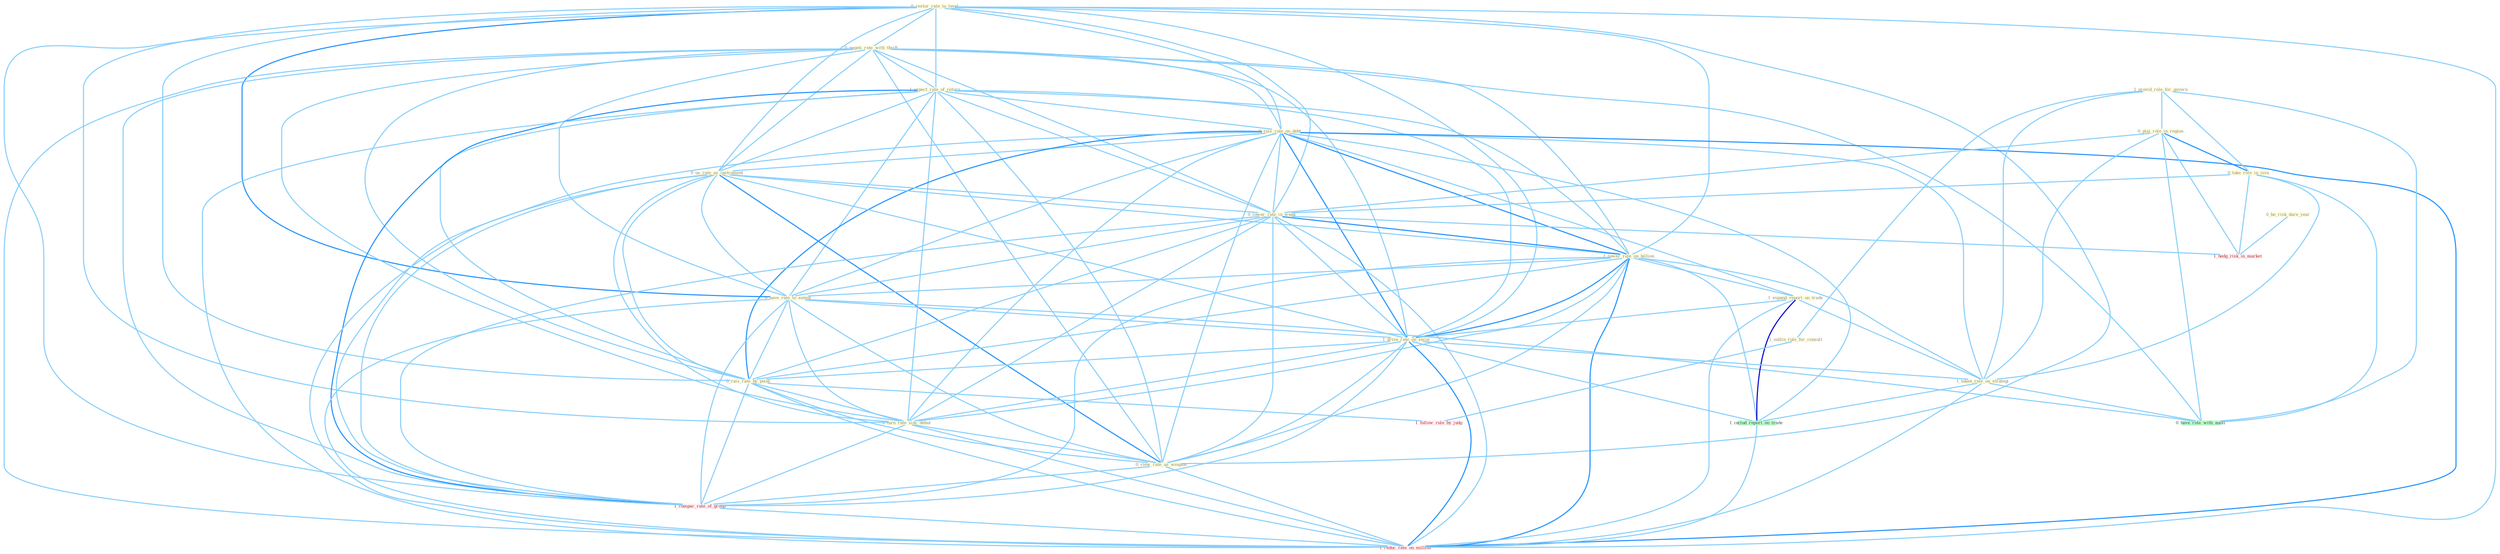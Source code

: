 Graph G{ 
    node
    [shape=polygon,style=filled,width=.5,height=.06,color="#BDFCC9",fixedsize=true,fontsize=4,
    fontcolor="#2f4f4f"];
    {node
    [color="#ffffe0", fontcolor="#8b7d6b"] "0_restor_rate_to_level " "0_negoti_rate_with_thrift " "1_expect_rate_of_return " "0_rais_rate_on_debt " "1_provid_role_for_govern " "0_us_rate_as_instrument " "0_plai_role_in_region " "0_take_role_in_issu " "0_lower_rate_in_week " "1_lower_rate_on_billion " "0_have_rate_to_extent " "0_be_risk_dure_year " "1_expand_report_on_trade " "1_drive_rate_on_secur " "1_taken_role_on_strategi " "0_rais_rate_by_point " "0_turn_rate_sinc_debut " "1_outlin_rule_for_consult " "0_view_rate_as_weapon "}
{node [color="#fff0f5", fontcolor="#b22222"] "1_compar_rate_of_group " "1_follow_rule_by_judg " "1_hedg_risk_in_market " "1_reduc_rate_on_million "}
edge [color="#B0E2FF"];

	"0_restor_rate_to_level " -- "0_negoti_rate_with_thrift " [w="1", color="#87cefa" ];
	"0_restor_rate_to_level " -- "1_expect_rate_of_return " [w="1", color="#87cefa" ];
	"0_restor_rate_to_level " -- "0_rais_rate_on_debt " [w="1", color="#87cefa" ];
	"0_restor_rate_to_level " -- "0_us_rate_as_instrument " [w="1", color="#87cefa" ];
	"0_restor_rate_to_level " -- "0_lower_rate_in_week " [w="1", color="#87cefa" ];
	"0_restor_rate_to_level " -- "1_lower_rate_on_billion " [w="1", color="#87cefa" ];
	"0_restor_rate_to_level " -- "0_have_rate_to_extent " [w="2", color="#1e90ff" , len=0.8];
	"0_restor_rate_to_level " -- "1_drive_rate_on_secur " [w="1", color="#87cefa" ];
	"0_restor_rate_to_level " -- "0_rais_rate_by_point " [w="1", color="#87cefa" ];
	"0_restor_rate_to_level " -- "0_turn_rate_sinc_debut " [w="1", color="#87cefa" ];
	"0_restor_rate_to_level " -- "0_view_rate_as_weapon " [w="1", color="#87cefa" ];
	"0_restor_rate_to_level " -- "1_compar_rate_of_group " [w="1", color="#87cefa" ];
	"0_restor_rate_to_level " -- "1_reduc_rate_on_million " [w="1", color="#87cefa" ];
	"0_negoti_rate_with_thrift " -- "1_expect_rate_of_return " [w="1", color="#87cefa" ];
	"0_negoti_rate_with_thrift " -- "0_rais_rate_on_debt " [w="1", color="#87cefa" ];
	"0_negoti_rate_with_thrift " -- "0_us_rate_as_instrument " [w="1", color="#87cefa" ];
	"0_negoti_rate_with_thrift " -- "0_lower_rate_in_week " [w="1", color="#87cefa" ];
	"0_negoti_rate_with_thrift " -- "1_lower_rate_on_billion " [w="1", color="#87cefa" ];
	"0_negoti_rate_with_thrift " -- "0_have_rate_to_extent " [w="1", color="#87cefa" ];
	"0_negoti_rate_with_thrift " -- "1_drive_rate_on_secur " [w="1", color="#87cefa" ];
	"0_negoti_rate_with_thrift " -- "0_rais_rate_by_point " [w="1", color="#87cefa" ];
	"0_negoti_rate_with_thrift " -- "0_turn_rate_sinc_debut " [w="1", color="#87cefa" ];
	"0_negoti_rate_with_thrift " -- "0_view_rate_as_weapon " [w="1", color="#87cefa" ];
	"0_negoti_rate_with_thrift " -- "1_compar_rate_of_group " [w="1", color="#87cefa" ];
	"0_negoti_rate_with_thrift " -- "1_reduc_rate_on_million " [w="1", color="#87cefa" ];
	"0_negoti_rate_with_thrift " -- "0_have_role_with_audit " [w="1", color="#87cefa" ];
	"1_expect_rate_of_return " -- "0_rais_rate_on_debt " [w="1", color="#87cefa" ];
	"1_expect_rate_of_return " -- "0_us_rate_as_instrument " [w="1", color="#87cefa" ];
	"1_expect_rate_of_return " -- "0_lower_rate_in_week " [w="1", color="#87cefa" ];
	"1_expect_rate_of_return " -- "1_lower_rate_on_billion " [w="1", color="#87cefa" ];
	"1_expect_rate_of_return " -- "0_have_rate_to_extent " [w="1", color="#87cefa" ];
	"1_expect_rate_of_return " -- "1_drive_rate_on_secur " [w="1", color="#87cefa" ];
	"1_expect_rate_of_return " -- "0_rais_rate_by_point " [w="1", color="#87cefa" ];
	"1_expect_rate_of_return " -- "0_turn_rate_sinc_debut " [w="1", color="#87cefa" ];
	"1_expect_rate_of_return " -- "0_view_rate_as_weapon " [w="1", color="#87cefa" ];
	"1_expect_rate_of_return " -- "1_compar_rate_of_group " [w="2", color="#1e90ff" , len=0.8];
	"1_expect_rate_of_return " -- "1_reduc_rate_on_million " [w="1", color="#87cefa" ];
	"0_rais_rate_on_debt " -- "0_us_rate_as_instrument " [w="1", color="#87cefa" ];
	"0_rais_rate_on_debt " -- "0_lower_rate_in_week " [w="1", color="#87cefa" ];
	"0_rais_rate_on_debt " -- "1_lower_rate_on_billion " [w="2", color="#1e90ff" , len=0.8];
	"0_rais_rate_on_debt " -- "0_have_rate_to_extent " [w="1", color="#87cefa" ];
	"0_rais_rate_on_debt " -- "1_expand_report_on_trade " [w="1", color="#87cefa" ];
	"0_rais_rate_on_debt " -- "1_drive_rate_on_secur " [w="2", color="#1e90ff" , len=0.8];
	"0_rais_rate_on_debt " -- "1_taken_role_on_strategi " [w="1", color="#87cefa" ];
	"0_rais_rate_on_debt " -- "0_rais_rate_by_point " [w="2", color="#1e90ff" , len=0.8];
	"0_rais_rate_on_debt " -- "0_turn_rate_sinc_debut " [w="1", color="#87cefa" ];
	"0_rais_rate_on_debt " -- "0_view_rate_as_weapon " [w="1", color="#87cefa" ];
	"0_rais_rate_on_debt " -- "1_includ_report_on_trade " [w="1", color="#87cefa" ];
	"0_rais_rate_on_debt " -- "1_compar_rate_of_group " [w="1", color="#87cefa" ];
	"0_rais_rate_on_debt " -- "1_reduc_rate_on_million " [w="2", color="#1e90ff" , len=0.8];
	"1_provid_role_for_govern " -- "0_plai_role_in_region " [w="1", color="#87cefa" ];
	"1_provid_role_for_govern " -- "0_take_role_in_issu " [w="1", color="#87cefa" ];
	"1_provid_role_for_govern " -- "1_taken_role_on_strategi " [w="1", color="#87cefa" ];
	"1_provid_role_for_govern " -- "1_outlin_rule_for_consult " [w="1", color="#87cefa" ];
	"1_provid_role_for_govern " -- "0_have_role_with_audit " [w="1", color="#87cefa" ];
	"0_us_rate_as_instrument " -- "0_lower_rate_in_week " [w="1", color="#87cefa" ];
	"0_us_rate_as_instrument " -- "1_lower_rate_on_billion " [w="1", color="#87cefa" ];
	"0_us_rate_as_instrument " -- "0_have_rate_to_extent " [w="1", color="#87cefa" ];
	"0_us_rate_as_instrument " -- "1_drive_rate_on_secur " [w="1", color="#87cefa" ];
	"0_us_rate_as_instrument " -- "0_rais_rate_by_point " [w="1", color="#87cefa" ];
	"0_us_rate_as_instrument " -- "0_turn_rate_sinc_debut " [w="1", color="#87cefa" ];
	"0_us_rate_as_instrument " -- "0_view_rate_as_weapon " [w="2", color="#1e90ff" , len=0.8];
	"0_us_rate_as_instrument " -- "1_compar_rate_of_group " [w="1", color="#87cefa" ];
	"0_us_rate_as_instrument " -- "1_reduc_rate_on_million " [w="1", color="#87cefa" ];
	"0_plai_role_in_region " -- "0_take_role_in_issu " [w="2", color="#1e90ff" , len=0.8];
	"0_plai_role_in_region " -- "0_lower_rate_in_week " [w="1", color="#87cefa" ];
	"0_plai_role_in_region " -- "1_taken_role_on_strategi " [w="1", color="#87cefa" ];
	"0_plai_role_in_region " -- "1_hedg_risk_in_market " [w="1", color="#87cefa" ];
	"0_plai_role_in_region " -- "0_have_role_with_audit " [w="1", color="#87cefa" ];
	"0_take_role_in_issu " -- "0_lower_rate_in_week " [w="1", color="#87cefa" ];
	"0_take_role_in_issu " -- "1_taken_role_on_strategi " [w="1", color="#87cefa" ];
	"0_take_role_in_issu " -- "1_hedg_risk_in_market " [w="1", color="#87cefa" ];
	"0_take_role_in_issu " -- "0_have_role_with_audit " [w="1", color="#87cefa" ];
	"0_lower_rate_in_week " -- "1_lower_rate_on_billion " [w="2", color="#1e90ff" , len=0.8];
	"0_lower_rate_in_week " -- "0_have_rate_to_extent " [w="1", color="#87cefa" ];
	"0_lower_rate_in_week " -- "1_drive_rate_on_secur " [w="1", color="#87cefa" ];
	"0_lower_rate_in_week " -- "0_rais_rate_by_point " [w="1", color="#87cefa" ];
	"0_lower_rate_in_week " -- "0_turn_rate_sinc_debut " [w="1", color="#87cefa" ];
	"0_lower_rate_in_week " -- "0_view_rate_as_weapon " [w="1", color="#87cefa" ];
	"0_lower_rate_in_week " -- "1_compar_rate_of_group " [w="1", color="#87cefa" ];
	"0_lower_rate_in_week " -- "1_hedg_risk_in_market " [w="1", color="#87cefa" ];
	"0_lower_rate_in_week " -- "1_reduc_rate_on_million " [w="1", color="#87cefa" ];
	"1_lower_rate_on_billion " -- "0_have_rate_to_extent " [w="1", color="#87cefa" ];
	"1_lower_rate_on_billion " -- "1_expand_report_on_trade " [w="1", color="#87cefa" ];
	"1_lower_rate_on_billion " -- "1_drive_rate_on_secur " [w="2", color="#1e90ff" , len=0.8];
	"1_lower_rate_on_billion " -- "1_taken_role_on_strategi " [w="1", color="#87cefa" ];
	"1_lower_rate_on_billion " -- "0_rais_rate_by_point " [w="1", color="#87cefa" ];
	"1_lower_rate_on_billion " -- "0_turn_rate_sinc_debut " [w="1", color="#87cefa" ];
	"1_lower_rate_on_billion " -- "0_view_rate_as_weapon " [w="1", color="#87cefa" ];
	"1_lower_rate_on_billion " -- "1_includ_report_on_trade " [w="1", color="#87cefa" ];
	"1_lower_rate_on_billion " -- "1_compar_rate_of_group " [w="1", color="#87cefa" ];
	"1_lower_rate_on_billion " -- "1_reduc_rate_on_million " [w="2", color="#1e90ff" , len=0.8];
	"0_have_rate_to_extent " -- "1_drive_rate_on_secur " [w="1", color="#87cefa" ];
	"0_have_rate_to_extent " -- "0_rais_rate_by_point " [w="1", color="#87cefa" ];
	"0_have_rate_to_extent " -- "0_turn_rate_sinc_debut " [w="1", color="#87cefa" ];
	"0_have_rate_to_extent " -- "0_view_rate_as_weapon " [w="1", color="#87cefa" ];
	"0_have_rate_to_extent " -- "1_compar_rate_of_group " [w="1", color="#87cefa" ];
	"0_have_rate_to_extent " -- "1_reduc_rate_on_million " [w="1", color="#87cefa" ];
	"0_have_rate_to_extent " -- "0_have_role_with_audit " [w="1", color="#87cefa" ];
	"0_be_risk_dure_year " -- "1_hedg_risk_in_market " [w="1", color="#87cefa" ];
	"1_expand_report_on_trade " -- "1_drive_rate_on_secur " [w="1", color="#87cefa" ];
	"1_expand_report_on_trade " -- "1_taken_role_on_strategi " [w="1", color="#87cefa" ];
	"1_expand_report_on_trade " -- "1_includ_report_on_trade " [w="3", color="#0000cd" , len=0.6];
	"1_expand_report_on_trade " -- "1_reduc_rate_on_million " [w="1", color="#87cefa" ];
	"1_drive_rate_on_secur " -- "1_taken_role_on_strategi " [w="1", color="#87cefa" ];
	"1_drive_rate_on_secur " -- "0_rais_rate_by_point " [w="1", color="#87cefa" ];
	"1_drive_rate_on_secur " -- "0_turn_rate_sinc_debut " [w="1", color="#87cefa" ];
	"1_drive_rate_on_secur " -- "0_view_rate_as_weapon " [w="1", color="#87cefa" ];
	"1_drive_rate_on_secur " -- "1_includ_report_on_trade " [w="1", color="#87cefa" ];
	"1_drive_rate_on_secur " -- "1_compar_rate_of_group " [w="1", color="#87cefa" ];
	"1_drive_rate_on_secur " -- "1_reduc_rate_on_million " [w="2", color="#1e90ff" , len=0.8];
	"1_taken_role_on_strategi " -- "1_includ_report_on_trade " [w="1", color="#87cefa" ];
	"1_taken_role_on_strategi " -- "1_reduc_rate_on_million " [w="1", color="#87cefa" ];
	"1_taken_role_on_strategi " -- "0_have_role_with_audit " [w="1", color="#87cefa" ];
	"0_rais_rate_by_point " -- "0_turn_rate_sinc_debut " [w="1", color="#87cefa" ];
	"0_rais_rate_by_point " -- "0_view_rate_as_weapon " [w="1", color="#87cefa" ];
	"0_rais_rate_by_point " -- "1_compar_rate_of_group " [w="1", color="#87cefa" ];
	"0_rais_rate_by_point " -- "1_follow_rule_by_judg " [w="1", color="#87cefa" ];
	"0_rais_rate_by_point " -- "1_reduc_rate_on_million " [w="1", color="#87cefa" ];
	"0_turn_rate_sinc_debut " -- "0_view_rate_as_weapon " [w="1", color="#87cefa" ];
	"0_turn_rate_sinc_debut " -- "1_compar_rate_of_group " [w="1", color="#87cefa" ];
	"0_turn_rate_sinc_debut " -- "1_reduc_rate_on_million " [w="1", color="#87cefa" ];
	"1_outlin_rule_for_consult " -- "1_follow_rule_by_judg " [w="1", color="#87cefa" ];
	"0_view_rate_as_weapon " -- "1_compar_rate_of_group " [w="1", color="#87cefa" ];
	"0_view_rate_as_weapon " -- "1_reduc_rate_on_million " [w="1", color="#87cefa" ];
	"1_includ_report_on_trade " -- "1_reduc_rate_on_million " [w="1", color="#87cefa" ];
	"1_compar_rate_of_group " -- "1_reduc_rate_on_million " [w="1", color="#87cefa" ];
}
